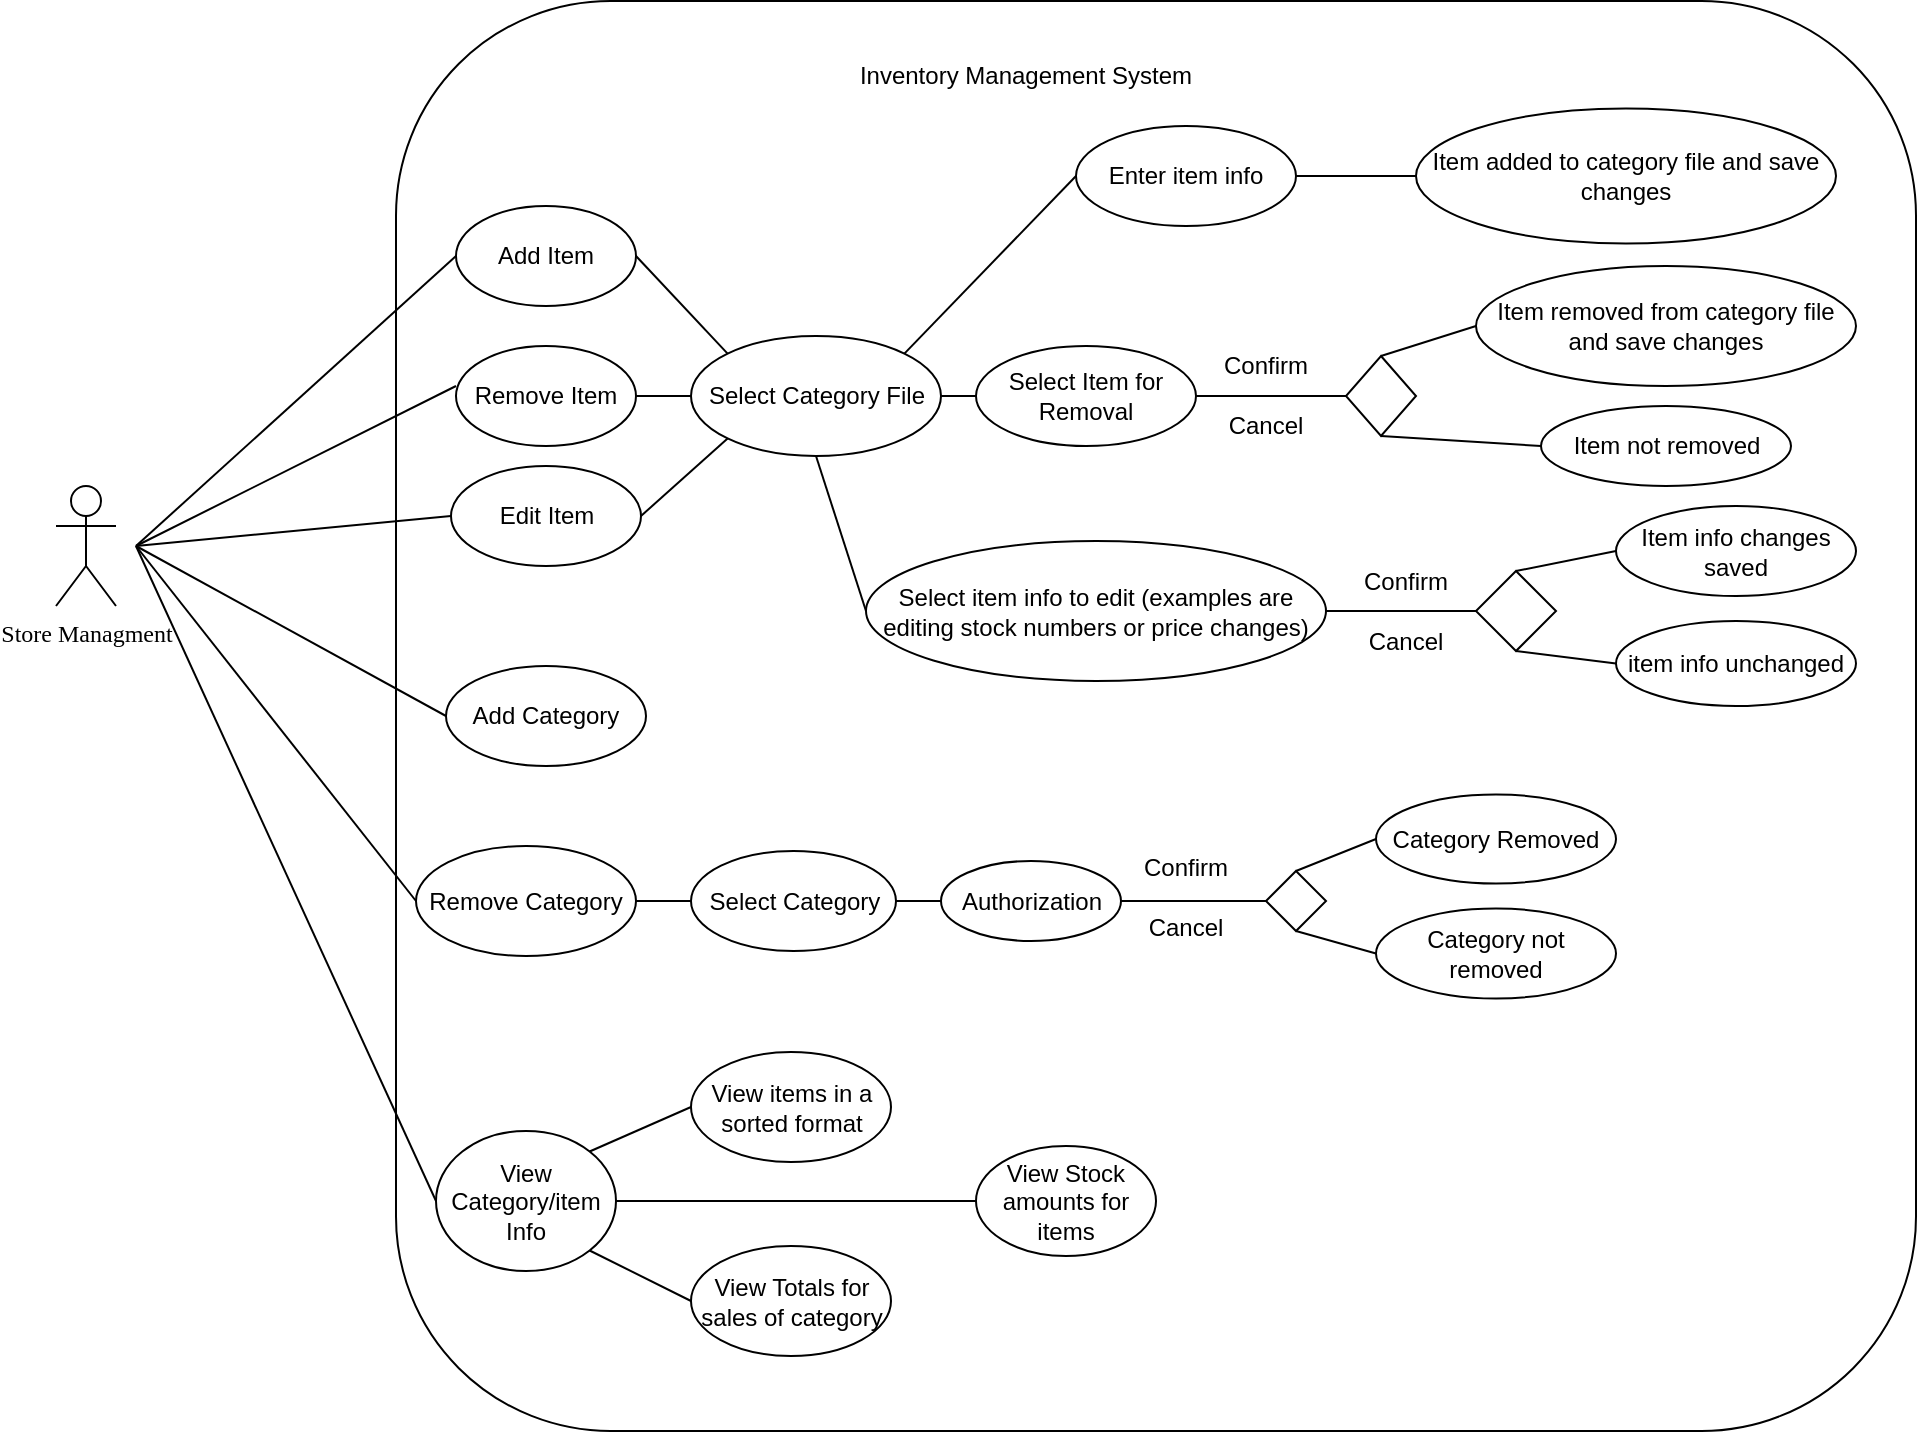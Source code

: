 <mxfile version="20.8.23" type="github">
  <diagram name="Page-1" id="DfGPnY6M846y4iwHlGjr">
    <mxGraphModel dx="1323" dy="1790" grid="1" gridSize="10" guides="1" tooltips="1" connect="1" arrows="1" fold="1" page="1" pageScale="1" pageWidth="850" pageHeight="1100" math="0" shadow="0">
      <root>
        <mxCell id="0" />
        <mxCell id="1" parent="0" />
        <mxCell id="x02DuIUV53BcLxC4NhVb-1" value="Store Managment" style="shape=umlActor;verticalLabelPosition=bottom;verticalAlign=top;html=1;outlineConnect=0;fontFamily=Verdana;labelPosition=center;align=center;" parent="1" vertex="1">
          <mxGeometry x="200" y="240" width="30" height="60" as="geometry" />
        </mxCell>
        <mxCell id="TQAo5eHOmgCXGhLiHmUq-3" value="" style="rounded=1;whiteSpace=wrap;html=1;" parent="1" vertex="1">
          <mxGeometry x="370" y="-2.5" width="760" height="715" as="geometry" />
        </mxCell>
        <mxCell id="x02DuIUV53BcLxC4NhVb-4" value="" style="endArrow=none;html=1;rounded=0;fontFamily=Verdana;entryX=0;entryY=0.5;entryDx=0;entryDy=0;" parent="1" target="hgeuyvNvbL8LLEkFCdXO-1" edge="1">
          <mxGeometry width="50" height="50" relative="1" as="geometry">
            <mxPoint x="240" y="270" as="sourcePoint" />
            <mxPoint x="380" y="130" as="targetPoint" />
          </mxGeometry>
        </mxCell>
        <mxCell id="x02DuIUV53BcLxC4NhVb-5" value="" style="endArrow=none;html=1;rounded=0;fontFamily=Verdana;entryX=0;entryY=0.5;entryDx=0;entryDy=0;" parent="1" target="TQAo5eHOmgCXGhLiHmUq-6" edge="1">
          <mxGeometry width="50" height="50" relative="1" as="geometry">
            <mxPoint x="240" y="270" as="sourcePoint" />
            <mxPoint x="400" y="250" as="targetPoint" />
          </mxGeometry>
        </mxCell>
        <mxCell id="hgeuyvNvbL8LLEkFCdXO-1" value="Add Item" style="ellipse;whiteSpace=wrap;html=1;" parent="1" vertex="1">
          <mxGeometry x="400" y="100" width="90" height="50" as="geometry" />
        </mxCell>
        <mxCell id="TQAo5eHOmgCXGhLiHmUq-1" value="" style="endArrow=none;html=1;rounded=0;" parent="1" edge="1">
          <mxGeometry width="50" height="50" relative="1" as="geometry">
            <mxPoint x="240" y="270" as="sourcePoint" />
            <mxPoint x="400" y="190" as="targetPoint" />
          </mxGeometry>
        </mxCell>
        <mxCell id="TQAo5eHOmgCXGhLiHmUq-4" value="Remove Item" style="ellipse;whiteSpace=wrap;html=1;" parent="1" vertex="1">
          <mxGeometry x="400" y="170" width="90" height="50" as="geometry" />
        </mxCell>
        <mxCell id="TQAo5eHOmgCXGhLiHmUq-6" value="Add Category" style="ellipse;whiteSpace=wrap;html=1;" parent="1" vertex="1">
          <mxGeometry x="395" y="330" width="100" height="50" as="geometry" />
        </mxCell>
        <mxCell id="TQAo5eHOmgCXGhLiHmUq-8" value="Inventory Management System" style="text;html=1;strokeColor=none;fillColor=none;align=center;verticalAlign=middle;whiteSpace=wrap;rounded=0;" parent="1" vertex="1">
          <mxGeometry x="565" y="20" width="240" height="30" as="geometry" />
        </mxCell>
        <mxCell id="TQAo5eHOmgCXGhLiHmUq-11" value="View Category/item Info" style="ellipse;whiteSpace=wrap;html=1;" parent="1" vertex="1">
          <mxGeometry x="390" y="562.5" width="90" height="70" as="geometry" />
        </mxCell>
        <mxCell id="TQAo5eHOmgCXGhLiHmUq-12" value="Edit Item" style="ellipse;whiteSpace=wrap;html=1;" parent="1" vertex="1">
          <mxGeometry x="397.5" y="230" width="95" height="50" as="geometry" />
        </mxCell>
        <mxCell id="TQAo5eHOmgCXGhLiHmUq-13" value="" style="endArrow=none;html=1;rounded=0;entryX=0;entryY=0.5;entryDx=0;entryDy=0;" parent="1" target="TQAo5eHOmgCXGhLiHmUq-12" edge="1">
          <mxGeometry width="50" height="50" relative="1" as="geometry">
            <mxPoint x="240" y="270" as="sourcePoint" />
            <mxPoint x="440" y="260" as="targetPoint" />
          </mxGeometry>
        </mxCell>
        <mxCell id="TQAo5eHOmgCXGhLiHmUq-14" value="" style="endArrow=none;html=1;rounded=0;exitX=0;exitY=0.5;exitDx=0;exitDy=0;" parent="1" source="TQAo5eHOmgCXGhLiHmUq-11" edge="1">
          <mxGeometry width="50" height="50" relative="1" as="geometry">
            <mxPoint x="270" y="410" as="sourcePoint" />
            <mxPoint x="240" y="270" as="targetPoint" />
          </mxGeometry>
        </mxCell>
        <mxCell id="TQAo5eHOmgCXGhLiHmUq-15" value="View Totals for sales of category" style="ellipse;whiteSpace=wrap;html=1;" parent="1" vertex="1">
          <mxGeometry x="517.5" y="620" width="100" height="55" as="geometry" />
        </mxCell>
        <mxCell id="TQAo5eHOmgCXGhLiHmUq-16" value="" style="endArrow=none;html=1;rounded=0;entryX=1;entryY=1;entryDx=0;entryDy=0;exitX=0;exitY=0.5;exitDx=0;exitDy=0;" parent="1" source="TQAo5eHOmgCXGhLiHmUq-15" target="TQAo5eHOmgCXGhLiHmUq-11" edge="1">
          <mxGeometry width="50" height="50" relative="1" as="geometry">
            <mxPoint x="500" y="470" as="sourcePoint" />
            <mxPoint x="550" y="420" as="targetPoint" />
          </mxGeometry>
        </mxCell>
        <mxCell id="TQAo5eHOmgCXGhLiHmUq-17" value="View Stock amounts for items" style="ellipse;whiteSpace=wrap;html=1;" parent="1" vertex="1">
          <mxGeometry x="660" y="570" width="90" height="55" as="geometry" />
        </mxCell>
        <mxCell id="TQAo5eHOmgCXGhLiHmUq-18" value="" style="endArrow=none;html=1;rounded=0;entryX=0;entryY=0.5;entryDx=0;entryDy=0;exitX=1;exitY=0.5;exitDx=0;exitDy=0;" parent="1" source="TQAo5eHOmgCXGhLiHmUq-11" target="TQAo5eHOmgCXGhLiHmUq-17" edge="1">
          <mxGeometry width="50" height="50" relative="1" as="geometry">
            <mxPoint x="500" y="480" as="sourcePoint" />
            <mxPoint x="550" y="430" as="targetPoint" />
          </mxGeometry>
        </mxCell>
        <mxCell id="TQAo5eHOmgCXGhLiHmUq-19" value="View items in a sorted format" style="ellipse;whiteSpace=wrap;html=1;" parent="1" vertex="1">
          <mxGeometry x="517.5" y="523" width="100" height="55" as="geometry" />
        </mxCell>
        <mxCell id="TQAo5eHOmgCXGhLiHmUq-20" value="" style="endArrow=none;html=1;rounded=0;exitX=1;exitY=0;exitDx=0;exitDy=0;entryX=0;entryY=0.5;entryDx=0;entryDy=0;" parent="1" source="TQAo5eHOmgCXGhLiHmUq-11" target="TQAo5eHOmgCXGhLiHmUq-19" edge="1">
          <mxGeometry width="50" height="50" relative="1" as="geometry">
            <mxPoint x="500" y="410" as="sourcePoint" />
            <mxPoint x="550" y="360" as="targetPoint" />
          </mxGeometry>
        </mxCell>
        <mxCell id="p8vY9JxcMufCk-BUBVPy-1" value="Select Category File" style="ellipse;whiteSpace=wrap;html=1;" parent="1" vertex="1">
          <mxGeometry x="517.5" y="165" width="125" height="60" as="geometry" />
        </mxCell>
        <mxCell id="p8vY9JxcMufCk-BUBVPy-2" value="" style="endArrow=none;html=1;rounded=0;exitX=1;exitY=0.5;exitDx=0;exitDy=0;entryX=0;entryY=0;entryDx=0;entryDy=0;" parent="1" source="hgeuyvNvbL8LLEkFCdXO-1" target="p8vY9JxcMufCk-BUBVPy-1" edge="1">
          <mxGeometry width="50" height="50" relative="1" as="geometry">
            <mxPoint x="490" y="140" as="sourcePoint" />
            <mxPoint x="540" y="90" as="targetPoint" />
          </mxGeometry>
        </mxCell>
        <mxCell id="p8vY9JxcMufCk-BUBVPy-3" value="" style="endArrow=none;html=1;rounded=0;exitX=1;exitY=0.5;exitDx=0;exitDy=0;entryX=0;entryY=0.5;entryDx=0;entryDy=0;" parent="1" source="TQAo5eHOmgCXGhLiHmUq-4" target="p8vY9JxcMufCk-BUBVPy-1" edge="1">
          <mxGeometry width="50" height="50" relative="1" as="geometry">
            <mxPoint x="500" y="210" as="sourcePoint" />
            <mxPoint x="550" y="150" as="targetPoint" />
          </mxGeometry>
        </mxCell>
        <mxCell id="p8vY9JxcMufCk-BUBVPy-4" value="" style="endArrow=none;html=1;rounded=0;exitX=1;exitY=0.5;exitDx=0;exitDy=0;entryX=0;entryY=1;entryDx=0;entryDy=0;" parent="1" source="TQAo5eHOmgCXGhLiHmUq-12" target="p8vY9JxcMufCk-BUBVPy-1" edge="1">
          <mxGeometry width="50" height="50" relative="1" as="geometry">
            <mxPoint x="500" y="250" as="sourcePoint" />
            <mxPoint x="550" y="200" as="targetPoint" />
          </mxGeometry>
        </mxCell>
        <mxCell id="p8vY9JxcMufCk-BUBVPy-5" value="" style="endArrow=none;html=1;rounded=0;exitX=1;exitY=0;exitDx=0;exitDy=0;entryX=0;entryY=0.5;entryDx=0;entryDy=0;" parent="1" source="p8vY9JxcMufCk-BUBVPy-1" target="p8vY9JxcMufCk-BUBVPy-9" edge="1">
          <mxGeometry width="50" height="50" relative="1" as="geometry">
            <mxPoint x="640" y="180" as="sourcePoint" />
            <mxPoint x="690" y="130" as="targetPoint" />
          </mxGeometry>
        </mxCell>
        <mxCell id="p8vY9JxcMufCk-BUBVPy-6" value="" style="endArrow=none;html=1;rounded=0;exitX=1;exitY=0.5;exitDx=0;exitDy=0;entryX=0;entryY=0.5;entryDx=0;entryDy=0;" parent="1" source="p8vY9JxcMufCk-BUBVPy-1" target="p8vY9JxcMufCk-BUBVPy-10" edge="1">
          <mxGeometry width="50" height="50" relative="1" as="geometry">
            <mxPoint x="660" y="220" as="sourcePoint" />
            <mxPoint x="710" y="170" as="targetPoint" />
          </mxGeometry>
        </mxCell>
        <mxCell id="p8vY9JxcMufCk-BUBVPy-7" value="" style="endArrow=none;html=1;rounded=0;entryX=0.5;entryY=1;entryDx=0;entryDy=0;exitX=0;exitY=0.5;exitDx=0;exitDy=0;" parent="1" source="p8vY9JxcMufCk-BUBVPy-35" target="p8vY9JxcMufCk-BUBVPy-1" edge="1">
          <mxGeometry width="50" height="50" relative="1" as="geometry">
            <mxPoint x="690" y="250" as="sourcePoint" />
            <mxPoint x="740" y="200" as="targetPoint" />
          </mxGeometry>
        </mxCell>
        <mxCell id="p8vY9JxcMufCk-BUBVPy-9" value="Enter item info" style="ellipse;whiteSpace=wrap;html=1;" parent="1" vertex="1">
          <mxGeometry x="710" y="60" width="110" height="50" as="geometry" />
        </mxCell>
        <mxCell id="p8vY9JxcMufCk-BUBVPy-10" value="Select Item for Removal" style="ellipse;whiteSpace=wrap;html=1;" parent="1" vertex="1">
          <mxGeometry x="660" y="170" width="110" height="50" as="geometry" />
        </mxCell>
        <mxCell id="p8vY9JxcMufCk-BUBVPy-12" value="Remove Category" style="ellipse;whiteSpace=wrap;html=1;" parent="1" vertex="1">
          <mxGeometry x="380" y="420" width="110" height="55" as="geometry" />
        </mxCell>
        <mxCell id="p8vY9JxcMufCk-BUBVPy-13" value="" style="endArrow=none;html=1;rounded=0;entryX=0;entryY=0.5;entryDx=0;entryDy=0;" parent="1" target="p8vY9JxcMufCk-BUBVPy-12" edge="1">
          <mxGeometry width="50" height="50" relative="1" as="geometry">
            <mxPoint x="240" y="270" as="sourcePoint" />
            <mxPoint x="390" y="330" as="targetPoint" />
          </mxGeometry>
        </mxCell>
        <mxCell id="p8vY9JxcMufCk-BUBVPy-14" value="" style="rhombus;whiteSpace=wrap;html=1;" parent="1" vertex="1">
          <mxGeometry x="805" y="432.5" width="30" height="30" as="geometry" />
        </mxCell>
        <mxCell id="p8vY9JxcMufCk-BUBVPy-16" value="" style="endArrow=none;html=1;rounded=0;exitX=1;exitY=0.5;exitDx=0;exitDy=0;entryX=0;entryY=0.5;entryDx=0;entryDy=0;" parent="1" source="p8vY9JxcMufCk-BUBVPy-12" target="p8vY9JxcMufCk-BUBVPy-17" edge="1">
          <mxGeometry width="50" height="50" relative="1" as="geometry">
            <mxPoint x="500" y="380" as="sourcePoint" />
            <mxPoint x="550" y="330" as="targetPoint" />
          </mxGeometry>
        </mxCell>
        <mxCell id="p8vY9JxcMufCk-BUBVPy-17" value="Select Category" style="ellipse;whiteSpace=wrap;html=1;" parent="1" vertex="1">
          <mxGeometry x="517.5" y="422.5" width="102.5" height="50" as="geometry" />
        </mxCell>
        <mxCell id="p8vY9JxcMufCk-BUBVPy-18" value="" style="endArrow=none;html=1;rounded=0;exitX=1;exitY=0.5;exitDx=0;exitDy=0;entryX=0;entryY=0.5;entryDx=0;entryDy=0;" parent="1" source="p8vY9JxcMufCk-BUBVPy-17" target="p8vY9JxcMufCk-BUBVPy-19" edge="1">
          <mxGeometry width="50" height="50" relative="1" as="geometry">
            <mxPoint x="680" y="370" as="sourcePoint" />
            <mxPoint x="730" y="320" as="targetPoint" />
          </mxGeometry>
        </mxCell>
        <mxCell id="p8vY9JxcMufCk-BUBVPy-19" value="Authorization" style="ellipse;whiteSpace=wrap;html=1;" parent="1" vertex="1">
          <mxGeometry x="642.5" y="427.5" width="90" height="40" as="geometry" />
        </mxCell>
        <mxCell id="p8vY9JxcMufCk-BUBVPy-20" value="" style="endArrow=none;html=1;rounded=0;exitX=1;exitY=0.5;exitDx=0;exitDy=0;entryX=0;entryY=0.5;entryDx=0;entryDy=0;" parent="1" source="p8vY9JxcMufCk-BUBVPy-19" target="p8vY9JxcMufCk-BUBVPy-14" edge="1">
          <mxGeometry width="50" height="50" relative="1" as="geometry">
            <mxPoint x="780" y="350" as="sourcePoint" />
            <mxPoint x="830" y="300" as="targetPoint" />
          </mxGeometry>
        </mxCell>
        <mxCell id="p8vY9JxcMufCk-BUBVPy-21" value="Confirm" style="text;html=1;strokeColor=none;fillColor=none;align=center;verticalAlign=middle;whiteSpace=wrap;rounded=0;" parent="1" vertex="1">
          <mxGeometry x="735" y="423.75" width="60" height="15" as="geometry" />
        </mxCell>
        <mxCell id="p8vY9JxcMufCk-BUBVPy-22" value="Cancel" style="text;html=1;strokeColor=none;fillColor=none;align=center;verticalAlign=middle;whiteSpace=wrap;rounded=0;" parent="1" vertex="1">
          <mxGeometry x="735" y="451.25" width="60" height="20" as="geometry" />
        </mxCell>
        <mxCell id="p8vY9JxcMufCk-BUBVPy-23" value="Category Removed" style="ellipse;whiteSpace=wrap;html=1;" parent="1" vertex="1">
          <mxGeometry x="860" y="394.25" width="120" height="44.5" as="geometry" />
        </mxCell>
        <mxCell id="p8vY9JxcMufCk-BUBVPy-24" value="" style="endArrow=none;html=1;rounded=0;exitX=0.5;exitY=0;exitDx=0;exitDy=0;entryX=0;entryY=0.5;entryDx=0;entryDy=0;" parent="1" source="p8vY9JxcMufCk-BUBVPy-14" target="p8vY9JxcMufCk-BUBVPy-23" edge="1">
          <mxGeometry width="50" height="50" relative="1" as="geometry">
            <mxPoint x="780" y="320" as="sourcePoint" />
            <mxPoint x="830" y="270" as="targetPoint" />
          </mxGeometry>
        </mxCell>
        <mxCell id="p8vY9JxcMufCk-BUBVPy-25" value="Category not removed" style="ellipse;whiteSpace=wrap;html=1;" parent="1" vertex="1">
          <mxGeometry x="860" y="451.25" width="120" height="45" as="geometry" />
        </mxCell>
        <mxCell id="p8vY9JxcMufCk-BUBVPy-26" value="" style="endArrow=none;html=1;rounded=0;entryX=0;entryY=0.5;entryDx=0;entryDy=0;exitX=0.5;exitY=1;exitDx=0;exitDy=0;" parent="1" source="p8vY9JxcMufCk-BUBVPy-14" target="p8vY9JxcMufCk-BUBVPy-25" edge="1">
          <mxGeometry width="50" height="50" relative="1" as="geometry">
            <mxPoint x="820" y="390" as="sourcePoint" />
            <mxPoint x="840" y="420" as="targetPoint" />
          </mxGeometry>
        </mxCell>
        <mxCell id="p8vY9JxcMufCk-BUBVPy-27" value="Item added to category file and save changes" style="ellipse;whiteSpace=wrap;html=1;" parent="1" vertex="1">
          <mxGeometry x="880" y="51.25" width="210" height="67.5" as="geometry" />
        </mxCell>
        <mxCell id="p8vY9JxcMufCk-BUBVPy-28" value="" style="endArrow=none;html=1;rounded=0;exitX=1;exitY=0.5;exitDx=0;exitDy=0;entryX=0;entryY=0.5;entryDx=0;entryDy=0;" parent="1" source="p8vY9JxcMufCk-BUBVPy-9" target="p8vY9JxcMufCk-BUBVPy-27" edge="1">
          <mxGeometry width="50" height="50" relative="1" as="geometry">
            <mxPoint x="830" y="110" as="sourcePoint" />
            <mxPoint x="880" y="60" as="targetPoint" />
          </mxGeometry>
        </mxCell>
        <mxCell id="p8vY9JxcMufCk-BUBVPy-29" value="" style="rhombus;whiteSpace=wrap;html=1;" parent="1" vertex="1">
          <mxGeometry x="845" y="175" width="35" height="40" as="geometry" />
        </mxCell>
        <mxCell id="p8vY9JxcMufCk-BUBVPy-30" value="" style="endArrow=none;html=1;rounded=0;exitX=1;exitY=0.5;exitDx=0;exitDy=0;entryX=0;entryY=0.5;entryDx=0;entryDy=0;" parent="1" source="p8vY9JxcMufCk-BUBVPy-10" target="p8vY9JxcMufCk-BUBVPy-29" edge="1">
          <mxGeometry width="50" height="50" relative="1" as="geometry">
            <mxPoint x="790" y="220" as="sourcePoint" />
            <mxPoint x="840" y="170" as="targetPoint" />
          </mxGeometry>
        </mxCell>
        <mxCell id="p8vY9JxcMufCk-BUBVPy-31" value="Item removed from category file and save changes" style="ellipse;whiteSpace=wrap;html=1;" parent="1" vertex="1">
          <mxGeometry x="910" y="130" width="190" height="60" as="geometry" />
        </mxCell>
        <mxCell id="p8vY9JxcMufCk-BUBVPy-32" value="" style="endArrow=none;html=1;rounded=0;exitX=0.5;exitY=0;exitDx=0;exitDy=0;entryX=0;entryY=0.5;entryDx=0;entryDy=0;" parent="1" source="p8vY9JxcMufCk-BUBVPy-29" target="p8vY9JxcMufCk-BUBVPy-31" edge="1">
          <mxGeometry width="50" height="50" relative="1" as="geometry">
            <mxPoint x="850" y="90" as="sourcePoint" />
            <mxPoint x="900" y="40" as="targetPoint" />
          </mxGeometry>
        </mxCell>
        <mxCell id="p8vY9JxcMufCk-BUBVPy-33" value="Item not removed" style="ellipse;whiteSpace=wrap;html=1;" parent="1" vertex="1">
          <mxGeometry x="942.5" y="200" width="125" height="40" as="geometry" />
        </mxCell>
        <mxCell id="p8vY9JxcMufCk-BUBVPy-34" value="" style="endArrow=none;html=1;rounded=0;exitX=0.5;exitY=1;exitDx=0;exitDy=0;entryX=0;entryY=0.5;entryDx=0;entryDy=0;" parent="1" source="p8vY9JxcMufCk-BUBVPy-29" target="p8vY9JxcMufCk-BUBVPy-33" edge="1">
          <mxGeometry width="50" height="50" relative="1" as="geometry">
            <mxPoint x="1080" y="210" as="sourcePoint" />
            <mxPoint x="1130" y="160" as="targetPoint" />
          </mxGeometry>
        </mxCell>
        <mxCell id="p8vY9JxcMufCk-BUBVPy-35" value="Select item info to edit (examples are editing stock numbers or price changes)" style="ellipse;whiteSpace=wrap;html=1;" parent="1" vertex="1">
          <mxGeometry x="605" y="267.5" width="230" height="70" as="geometry" />
        </mxCell>
        <mxCell id="p8vY9JxcMufCk-BUBVPy-36" value="" style="rhombus;whiteSpace=wrap;html=1;" parent="1" vertex="1">
          <mxGeometry x="910" y="282.5" width="40" height="40" as="geometry" />
        </mxCell>
        <mxCell id="p8vY9JxcMufCk-BUBVPy-37" value="" style="endArrow=none;html=1;rounded=0;exitX=1;exitY=0.5;exitDx=0;exitDy=0;entryX=0;entryY=0.5;entryDx=0;entryDy=0;" parent="1" source="p8vY9JxcMufCk-BUBVPy-35" target="p8vY9JxcMufCk-BUBVPy-36" edge="1">
          <mxGeometry width="50" height="50" relative="1" as="geometry">
            <mxPoint x="860" y="350" as="sourcePoint" />
            <mxPoint x="910" y="300" as="targetPoint" />
          </mxGeometry>
        </mxCell>
        <mxCell id="p8vY9JxcMufCk-BUBVPy-38" value="Item info changes saved" style="ellipse;whiteSpace=wrap;html=1;" parent="1" vertex="1">
          <mxGeometry x="980" y="250" width="120" height="45" as="geometry" />
        </mxCell>
        <mxCell id="p8vY9JxcMufCk-BUBVPy-39" value="Confirm" style="text;html=1;strokeColor=none;fillColor=none;align=center;verticalAlign=middle;whiteSpace=wrap;rounded=0;" parent="1" vertex="1">
          <mxGeometry x="775" y="172.5" width="60" height="15" as="geometry" />
        </mxCell>
        <mxCell id="p8vY9JxcMufCk-BUBVPy-40" value="Cancel" style="text;html=1;strokeColor=none;fillColor=none;align=center;verticalAlign=middle;whiteSpace=wrap;rounded=0;" parent="1" vertex="1">
          <mxGeometry x="775" y="200" width="60" height="20" as="geometry" />
        </mxCell>
        <mxCell id="p8vY9JxcMufCk-BUBVPy-41" value="Confirm" style="text;html=1;strokeColor=none;fillColor=none;align=center;verticalAlign=middle;whiteSpace=wrap;rounded=0;" parent="1" vertex="1">
          <mxGeometry x="845" y="280" width="60" height="15" as="geometry" />
        </mxCell>
        <mxCell id="p8vY9JxcMufCk-BUBVPy-42" value="Cancel" style="text;html=1;strokeColor=none;fillColor=none;align=center;verticalAlign=middle;whiteSpace=wrap;rounded=0;" parent="1" vertex="1">
          <mxGeometry x="845" y="307.5" width="60" height="20" as="geometry" />
        </mxCell>
        <mxCell id="p8vY9JxcMufCk-BUBVPy-43" value="item info unchanged" style="ellipse;whiteSpace=wrap;html=1;" parent="1" vertex="1">
          <mxGeometry x="980" y="307.5" width="120" height="42.5" as="geometry" />
        </mxCell>
        <mxCell id="p8vY9JxcMufCk-BUBVPy-44" value="" style="endArrow=none;html=1;rounded=0;entryX=0;entryY=0.5;entryDx=0;entryDy=0;exitX=0.5;exitY=1;exitDx=0;exitDy=0;" parent="1" source="p8vY9JxcMufCk-BUBVPy-36" target="p8vY9JxcMufCk-BUBVPy-43" edge="1">
          <mxGeometry width="50" height="50" relative="1" as="geometry">
            <mxPoint x="920" y="380" as="sourcePoint" />
            <mxPoint x="970" y="330" as="targetPoint" />
          </mxGeometry>
        </mxCell>
        <mxCell id="p8vY9JxcMufCk-BUBVPy-45" value="" style="endArrow=none;html=1;rounded=0;exitX=0.5;exitY=0;exitDx=0;exitDy=0;entryX=0;entryY=0.5;entryDx=0;entryDy=0;" parent="1" source="p8vY9JxcMufCk-BUBVPy-36" target="p8vY9JxcMufCk-BUBVPy-38" edge="1">
          <mxGeometry width="50" height="50" relative="1" as="geometry">
            <mxPoint x="880" y="390" as="sourcePoint" />
            <mxPoint x="930" y="340" as="targetPoint" />
          </mxGeometry>
        </mxCell>
      </root>
    </mxGraphModel>
  </diagram>
</mxfile>
